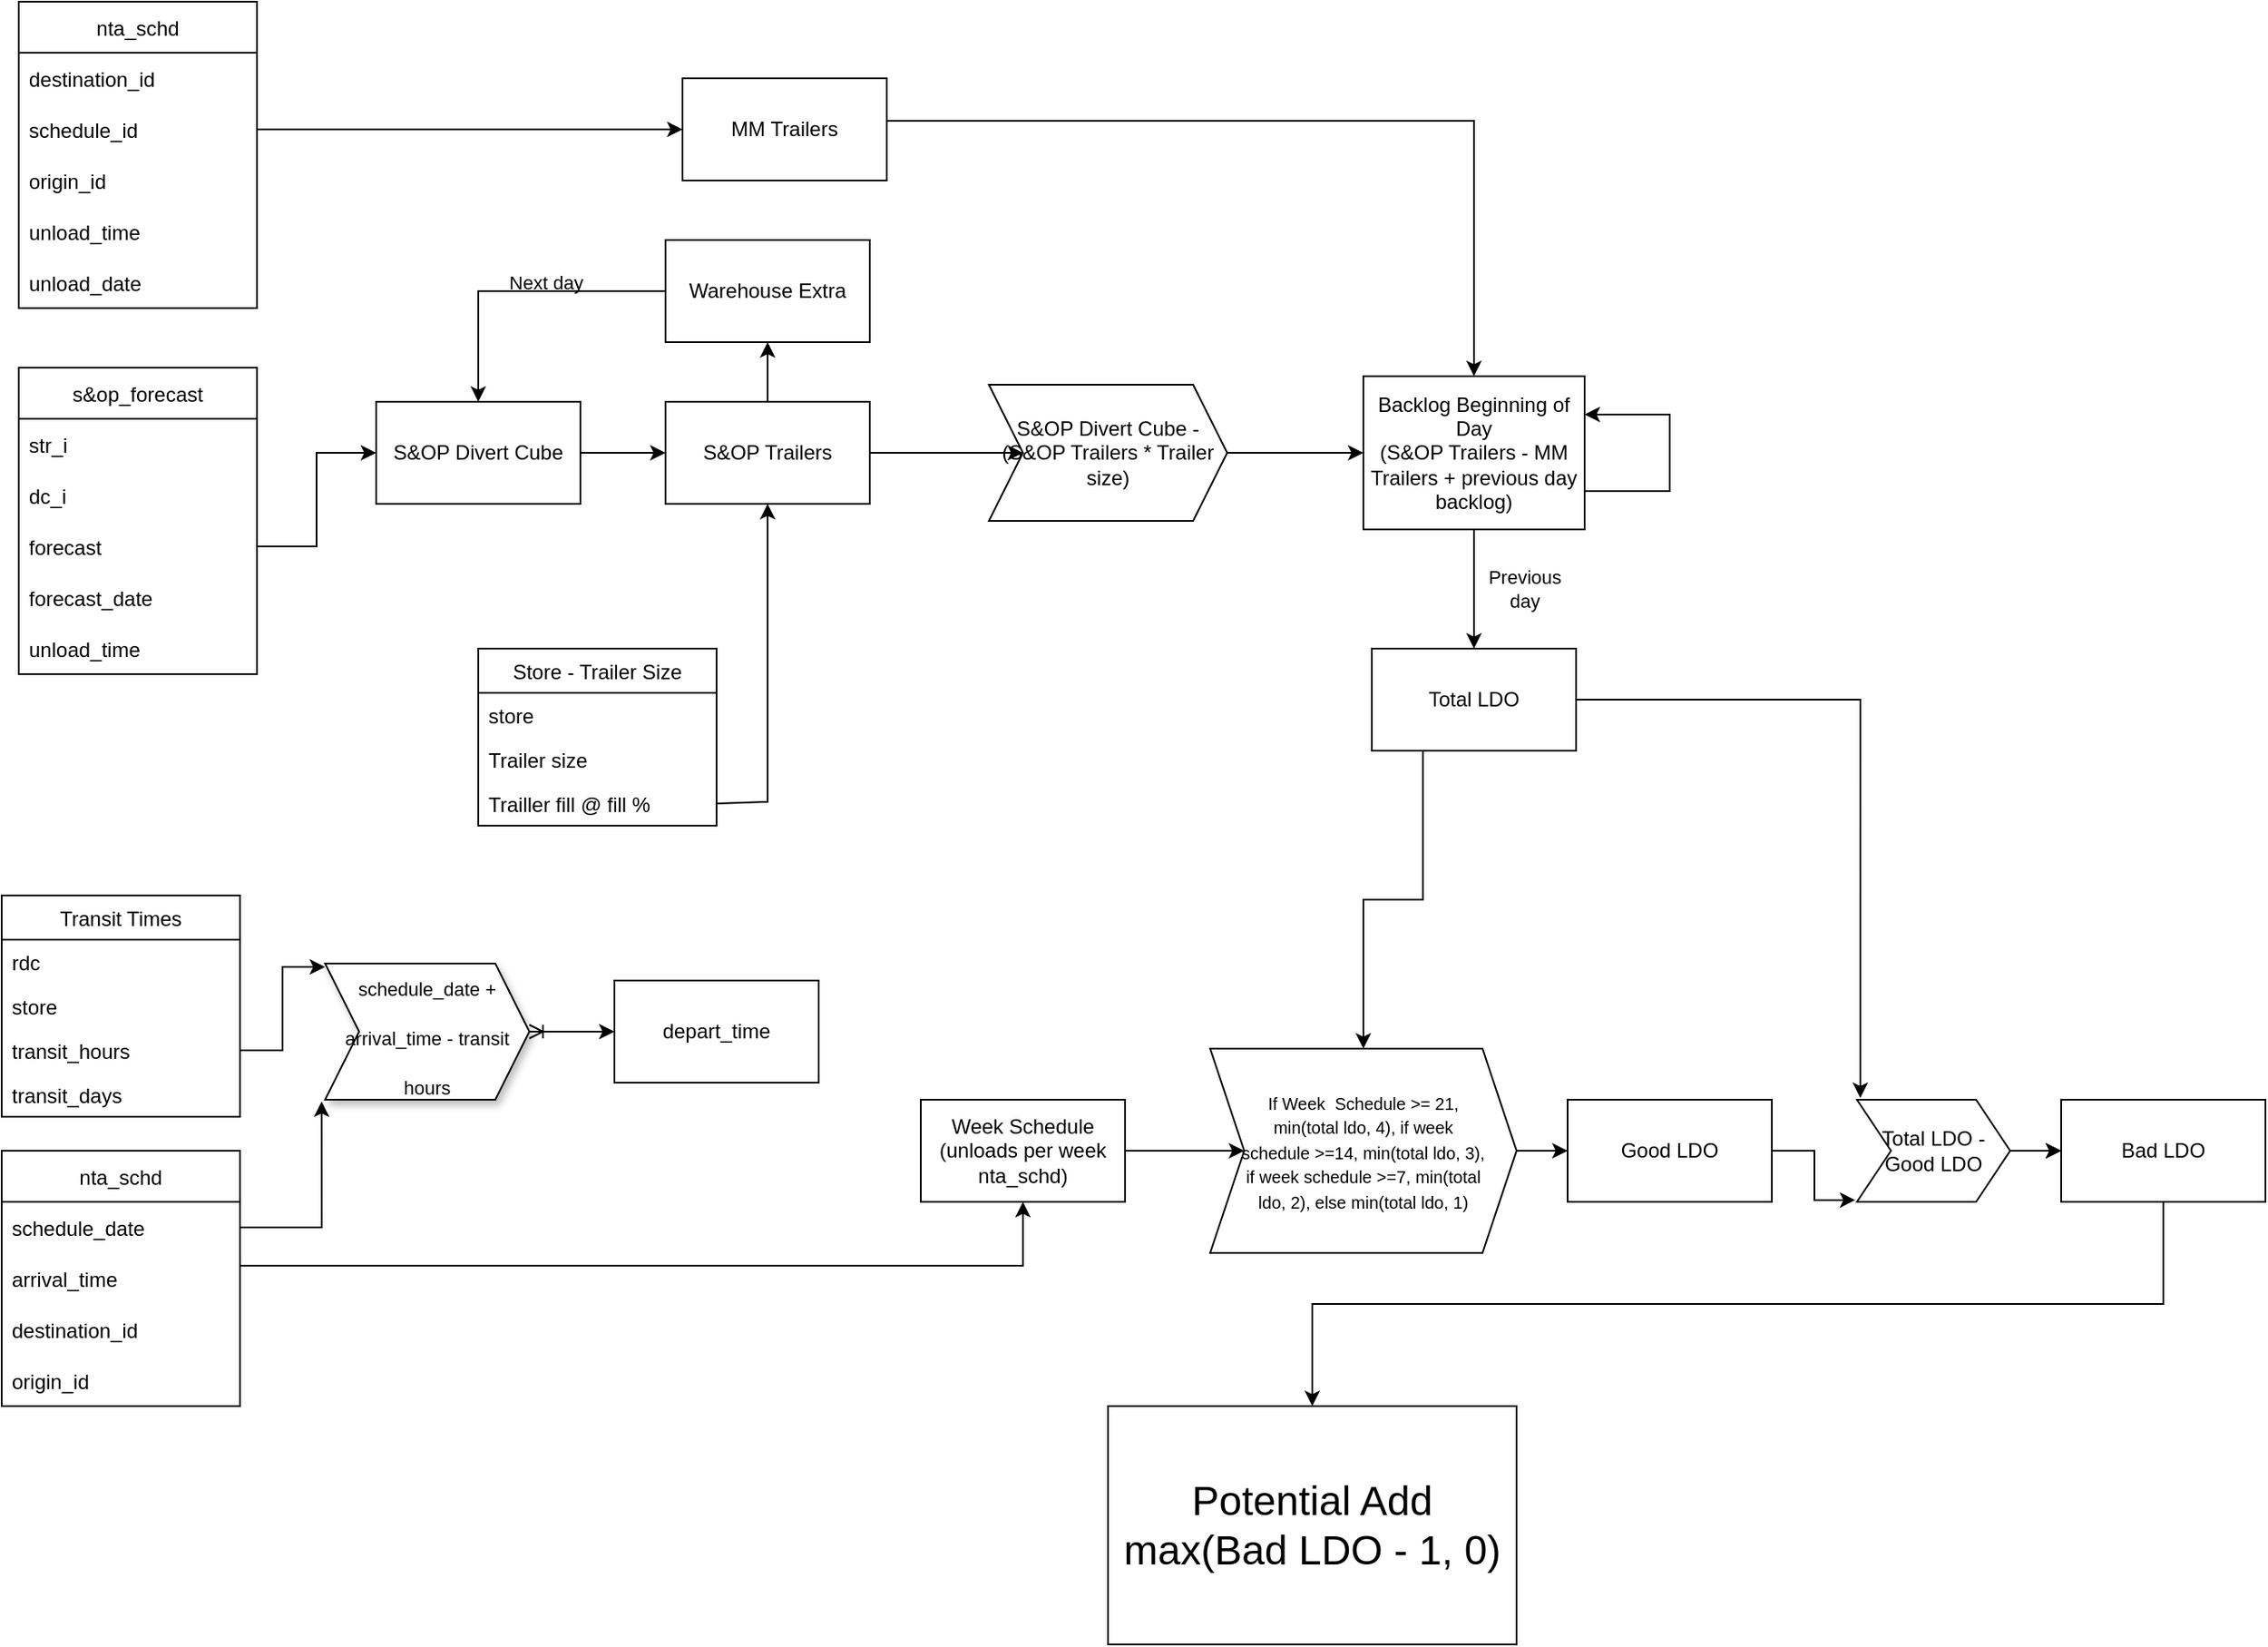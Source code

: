 <mxfile version="16.5.5" type="github">
  <diagram name="Page-1" id="edf60f1a-56cd-e834-aa8a-f176f3a09ee4">
    <mxGraphModel dx="2163" dy="1348" grid="1" gridSize="10" guides="1" tooltips="1" connect="1" arrows="1" fold="1" page="1" pageScale="1" pageWidth="1700" pageHeight="1100" background="none" math="0" shadow="0">
      <root>
        <mxCell id="0" />
        <mxCell id="1" parent="0" />
        <mxCell id="xp_GALmw90U57M7lSrMV-2" value="&lt;font style=&quot;font-size: 24px&quot;&gt;Potential Add&lt;br&gt;max(Bad LDO - 1, 0)&lt;br&gt;&lt;/font&gt;" style="rounded=0;whiteSpace=wrap;html=1;" vertex="1" parent="1">
          <mxGeometry x="820" y="925" width="240" height="140" as="geometry" />
        </mxCell>
        <mxCell id="xp_GALmw90U57M7lSrMV-92" style="edgeStyle=orthogonalEdgeStyle;rounded=0;orthogonalLoop=1;jettySize=auto;html=1;exitX=0.5;exitY=1;exitDx=0;exitDy=0;entryX=0.5;entryY=0;entryDx=0;entryDy=0;fontSize=24;" edge="1" parent="1" source="xp_GALmw90U57M7lSrMV-3" target="xp_GALmw90U57M7lSrMV-2">
          <mxGeometry relative="1" as="geometry" />
        </mxCell>
        <mxCell id="xp_GALmw90U57M7lSrMV-3" value="Bad LDO" style="rounded=0;whiteSpace=wrap;html=1;" vertex="1" parent="1">
          <mxGeometry x="1380" y="745" width="120" height="60" as="geometry" />
        </mxCell>
        <mxCell id="xp_GALmw90U57M7lSrMV-91" style="edgeStyle=orthogonalEdgeStyle;rounded=0;orthogonalLoop=1;jettySize=auto;html=1;exitX=1;exitY=0.5;exitDx=0;exitDy=0;entryX=-0.011;entryY=0.983;entryDx=0;entryDy=0;entryPerimeter=0;fontSize=24;" edge="1" parent="1" source="xp_GALmw90U57M7lSrMV-4" target="xp_GALmw90U57M7lSrMV-87">
          <mxGeometry relative="1" as="geometry">
            <Array as="points">
              <mxPoint x="1235" y="775" />
              <mxPoint x="1235" y="804" />
            </Array>
          </mxGeometry>
        </mxCell>
        <mxCell id="xp_GALmw90U57M7lSrMV-4" value="Good LDO" style="rounded=0;whiteSpace=wrap;html=1;" vertex="1" parent="1">
          <mxGeometry x="1090" y="745" width="120" height="60" as="geometry" />
        </mxCell>
        <mxCell id="xp_GALmw90U57M7lSrMV-83" style="edgeStyle=orthogonalEdgeStyle;rounded=0;orthogonalLoop=1;jettySize=auto;html=1;exitX=0.25;exitY=1;exitDx=0;exitDy=0;entryX=0.5;entryY=0;entryDx=0;entryDy=0;fontSize=10;" edge="1" parent="1" source="xp_GALmw90U57M7lSrMV-5" target="xp_GALmw90U57M7lSrMV-81">
          <mxGeometry relative="1" as="geometry" />
        </mxCell>
        <mxCell id="xp_GALmw90U57M7lSrMV-89" style="edgeStyle=orthogonalEdgeStyle;rounded=0;orthogonalLoop=1;jettySize=auto;html=1;exitX=1;exitY=0.5;exitDx=0;exitDy=0;entryX=0.022;entryY=-0.017;entryDx=0;entryDy=0;entryPerimeter=0;fontSize=10;" edge="1" parent="1" source="xp_GALmw90U57M7lSrMV-5" target="xp_GALmw90U57M7lSrMV-87">
          <mxGeometry relative="1" as="geometry" />
        </mxCell>
        <mxCell id="xp_GALmw90U57M7lSrMV-5" value="Total LDO" style="rounded=0;whiteSpace=wrap;html=1;" vertex="1" parent="1">
          <mxGeometry x="975" y="480" width="120" height="60" as="geometry" />
        </mxCell>
        <mxCell id="xp_GALmw90U57M7lSrMV-122" style="edgeStyle=elbowEdgeStyle;rounded=0;jumpStyle=arc;orthogonalLoop=1;jettySize=auto;elbow=vertical;html=1;exitX=0.5;exitY=1;exitDx=0;exitDy=0;entryX=0.5;entryY=0;entryDx=0;entryDy=0;fontSize=11;startArrow=none;startFill=0;" edge="1" parent="1" source="xp_GALmw90U57M7lSrMV-6" target="xp_GALmw90U57M7lSrMV-5">
          <mxGeometry relative="1" as="geometry" />
        </mxCell>
        <mxCell id="xp_GALmw90U57M7lSrMV-6" value="Backlog Beginning of Day&lt;br&gt;(S&amp;amp;OP Trailers - MM Trailers + previous day backlog)" style="rounded=0;whiteSpace=wrap;html=1;" vertex="1" parent="1">
          <mxGeometry x="970" y="320" width="130" height="90" as="geometry" />
        </mxCell>
        <mxCell id="xp_GALmw90U57M7lSrMV-116" style="edgeStyle=elbowEdgeStyle;rounded=0;jumpStyle=arc;orthogonalLoop=1;jettySize=auto;elbow=vertical;html=1;exitX=0;exitY=0.5;exitDx=0;exitDy=0;entryX=0.5;entryY=0;entryDx=0;entryDy=0;fontSize=11;startArrow=none;startFill=0;" edge="1" parent="1" source="xp_GALmw90U57M7lSrMV-7" target="xp_GALmw90U57M7lSrMV-10">
          <mxGeometry relative="1" as="geometry">
            <Array as="points">
              <mxPoint x="510" y="270" />
            </Array>
          </mxGeometry>
        </mxCell>
        <mxCell id="xp_GALmw90U57M7lSrMV-7" value="Warehouse Extra" style="rounded=0;whiteSpace=wrap;html=1;" vertex="1" parent="1">
          <mxGeometry x="560" y="240" width="120" height="60" as="geometry" />
        </mxCell>
        <mxCell id="xp_GALmw90U57M7lSrMV-114" style="edgeStyle=elbowEdgeStyle;rounded=0;jumpStyle=arc;orthogonalLoop=1;jettySize=auto;elbow=vertical;html=1;exitX=1;exitY=0.5;exitDx=0;exitDy=0;fontSize=11;startArrow=none;startFill=0;" edge="1" parent="1" source="xp_GALmw90U57M7lSrMV-8" target="xp_GALmw90U57M7lSrMV-62">
          <mxGeometry relative="1" as="geometry" />
        </mxCell>
        <mxCell id="xp_GALmw90U57M7lSrMV-115" style="edgeStyle=elbowEdgeStyle;rounded=0;jumpStyle=arc;orthogonalLoop=1;jettySize=auto;elbow=vertical;html=1;exitX=0.5;exitY=0;exitDx=0;exitDy=0;entryX=0.5;entryY=1;entryDx=0;entryDy=0;fontSize=11;startArrow=none;startFill=0;" edge="1" parent="1" source="xp_GALmw90U57M7lSrMV-8" target="xp_GALmw90U57M7lSrMV-7">
          <mxGeometry relative="1" as="geometry" />
        </mxCell>
        <mxCell id="xp_GALmw90U57M7lSrMV-8" value="S&amp;amp;OP Trailers" style="rounded=0;whiteSpace=wrap;html=1;" vertex="1" parent="1">
          <mxGeometry x="560" y="335" width="120" height="60" as="geometry" />
        </mxCell>
        <mxCell id="xp_GALmw90U57M7lSrMV-58" style="edgeStyle=orthogonalEdgeStyle;rounded=0;orthogonalLoop=1;jettySize=auto;html=1;exitX=1;exitY=0.5;exitDx=0;exitDy=0;entryX=0;entryY=0.5;entryDx=0;entryDy=0;" edge="1" parent="1" source="xp_GALmw90U57M7lSrMV-10" target="xp_GALmw90U57M7lSrMV-8">
          <mxGeometry relative="1" as="geometry" />
        </mxCell>
        <mxCell id="xp_GALmw90U57M7lSrMV-10" value="S&amp;amp;OP Divert Cube" style="rounded=0;whiteSpace=wrap;html=1;" vertex="1" parent="1">
          <mxGeometry x="390" y="335" width="120" height="60" as="geometry" />
        </mxCell>
        <mxCell id="xp_GALmw90U57M7lSrMV-118" style="edgeStyle=elbowEdgeStyle;rounded=0;jumpStyle=arc;orthogonalLoop=1;jettySize=auto;elbow=vertical;html=1;exitX=1;exitY=0.5;exitDx=0;exitDy=0;entryX=0.5;entryY=0;entryDx=0;entryDy=0;fontSize=11;startArrow=none;startFill=0;" edge="1" parent="1" source="xp_GALmw90U57M7lSrMV-11" target="xp_GALmw90U57M7lSrMV-6">
          <mxGeometry relative="1" as="geometry">
            <Array as="points">
              <mxPoint x="870" y="170" />
            </Array>
          </mxGeometry>
        </mxCell>
        <mxCell id="xp_GALmw90U57M7lSrMV-11" value="MM Trailers" style="rounded=0;whiteSpace=wrap;html=1;" vertex="1" parent="1">
          <mxGeometry x="570" y="145" width="120" height="60" as="geometry" />
        </mxCell>
        <mxCell id="xp_GALmw90U57M7lSrMV-12" value="nta_schd" style="swimlane;fontStyle=0;childLayout=stackLayout;horizontal=1;startSize=30;horizontalStack=0;resizeParent=1;resizeParentMax=0;resizeLast=0;collapsible=1;marginBottom=0;" vertex="1" parent="1">
          <mxGeometry x="180" y="100" width="140" height="180" as="geometry">
            <mxRectangle x="520" y="30" width="80" height="30" as="alternateBounds" />
          </mxGeometry>
        </mxCell>
        <mxCell id="xp_GALmw90U57M7lSrMV-13" value="destination_id" style="text;strokeColor=none;fillColor=none;align=left;verticalAlign=middle;spacingLeft=4;spacingRight=4;overflow=hidden;points=[[0,0.5],[1,0.5]];portConstraint=eastwest;rotatable=0;" vertex="1" parent="xp_GALmw90U57M7lSrMV-12">
          <mxGeometry y="30" width="140" height="30" as="geometry" />
        </mxCell>
        <mxCell id="xp_GALmw90U57M7lSrMV-15" value="schedule_id" style="text;strokeColor=none;fillColor=none;align=left;verticalAlign=middle;spacingLeft=4;spacingRight=4;overflow=hidden;points=[[0,0.5],[1,0.5]];portConstraint=eastwest;rotatable=0;" vertex="1" parent="xp_GALmw90U57M7lSrMV-12">
          <mxGeometry y="60" width="140" height="30" as="geometry" />
        </mxCell>
        <mxCell id="xp_GALmw90U57M7lSrMV-18" value="origin_id" style="text;strokeColor=none;fillColor=none;align=left;verticalAlign=middle;spacingLeft=4;spacingRight=4;overflow=hidden;points=[[0,0.5],[1,0.5]];portConstraint=eastwest;rotatable=0;" vertex="1" parent="xp_GALmw90U57M7lSrMV-12">
          <mxGeometry y="90" width="140" height="30" as="geometry" />
        </mxCell>
        <mxCell id="xp_GALmw90U57M7lSrMV-27" value="unload_time" style="text;strokeColor=none;fillColor=none;align=left;verticalAlign=middle;spacingLeft=4;spacingRight=4;overflow=hidden;points=[[0,0.5],[1,0.5]];portConstraint=eastwest;rotatable=0;" vertex="1" parent="xp_GALmw90U57M7lSrMV-12">
          <mxGeometry y="120" width="140" height="30" as="geometry" />
        </mxCell>
        <mxCell id="xp_GALmw90U57M7lSrMV-78" value="unload_date" style="text;strokeColor=none;fillColor=none;align=left;verticalAlign=middle;spacingLeft=4;spacingRight=4;overflow=hidden;points=[[0,0.5],[1,0.5]];portConstraint=eastwest;rotatable=0;" vertex="1" parent="xp_GALmw90U57M7lSrMV-12">
          <mxGeometry y="150" width="140" height="30" as="geometry" />
        </mxCell>
        <mxCell id="xp_GALmw90U57M7lSrMV-20" value="Transit Times" style="swimlane;fontStyle=0;childLayout=stackLayout;horizontal=1;startSize=26;fillColor=none;horizontalStack=0;resizeParent=1;resizeParentMax=0;resizeLast=0;collapsible=1;marginBottom=0;" vertex="1" parent="1">
          <mxGeometry x="170" y="625" width="140" height="130" as="geometry" />
        </mxCell>
        <mxCell id="xp_GALmw90U57M7lSrMV-21" value="rdc" style="text;strokeColor=none;fillColor=none;align=left;verticalAlign=top;spacingLeft=4;spacingRight=4;overflow=hidden;rotatable=0;points=[[0,0.5],[1,0.5]];portConstraint=eastwest;" vertex="1" parent="xp_GALmw90U57M7lSrMV-20">
          <mxGeometry y="26" width="140" height="26" as="geometry" />
        </mxCell>
        <mxCell id="xp_GALmw90U57M7lSrMV-22" value="store" style="text;strokeColor=none;fillColor=none;align=left;verticalAlign=top;spacingLeft=4;spacingRight=4;overflow=hidden;rotatable=0;points=[[0,0.5],[1,0.5]];portConstraint=eastwest;" vertex="1" parent="xp_GALmw90U57M7lSrMV-20">
          <mxGeometry y="52" width="140" height="26" as="geometry" />
        </mxCell>
        <mxCell id="xp_GALmw90U57M7lSrMV-23" value="transit_hours&#xa;" style="text;strokeColor=none;fillColor=none;align=left;verticalAlign=top;spacingLeft=4;spacingRight=4;overflow=hidden;rotatable=0;points=[[0,0.5],[1,0.5]];portConstraint=eastwest;" vertex="1" parent="xp_GALmw90U57M7lSrMV-20">
          <mxGeometry y="78" width="140" height="26" as="geometry" />
        </mxCell>
        <mxCell id="xp_GALmw90U57M7lSrMV-24" value="transit_days" style="text;strokeColor=none;fillColor=none;align=left;verticalAlign=top;spacingLeft=4;spacingRight=4;overflow=hidden;rotatable=0;points=[[0,0.5],[1,0.5]];portConstraint=eastwest;" vertex="1" parent="xp_GALmw90U57M7lSrMV-20">
          <mxGeometry y="104" width="140" height="26" as="geometry" />
        </mxCell>
        <mxCell id="xp_GALmw90U57M7lSrMV-25" value="depart_time" style="rounded=0;whiteSpace=wrap;html=1;" vertex="1" parent="1">
          <mxGeometry x="530" y="675" width="120" height="60" as="geometry" />
        </mxCell>
        <mxCell id="xp_GALmw90U57M7lSrMV-30" value="Store - Trailer Size" style="swimlane;fontStyle=0;childLayout=stackLayout;horizontal=1;startSize=26;fillColor=none;horizontalStack=0;resizeParent=1;resizeParentMax=0;resizeLast=0;collapsible=1;marginBottom=0;" vertex="1" parent="1">
          <mxGeometry x="450" y="480" width="140" height="104" as="geometry" />
        </mxCell>
        <mxCell id="xp_GALmw90U57M7lSrMV-31" value="store" style="text;strokeColor=none;fillColor=none;align=left;verticalAlign=top;spacingLeft=4;spacingRight=4;overflow=hidden;rotatable=0;points=[[0,0.5],[1,0.5]];portConstraint=eastwest;" vertex="1" parent="xp_GALmw90U57M7lSrMV-30">
          <mxGeometry y="26" width="140" height="26" as="geometry" />
        </mxCell>
        <mxCell id="xp_GALmw90U57M7lSrMV-32" value="Trailer size" style="text;strokeColor=none;fillColor=none;align=left;verticalAlign=top;spacingLeft=4;spacingRight=4;overflow=hidden;rotatable=0;points=[[0,0.5],[1,0.5]];portConstraint=eastwest;" vertex="1" parent="xp_GALmw90U57M7lSrMV-30">
          <mxGeometry y="52" width="140" height="26" as="geometry" />
        </mxCell>
        <mxCell id="xp_GALmw90U57M7lSrMV-110" value="Trailler fill @ fill %" style="text;strokeColor=none;fillColor=none;align=left;verticalAlign=top;spacingLeft=4;spacingRight=4;overflow=hidden;rotatable=0;points=[[0,0.5],[1,0.5]];portConstraint=eastwest;" vertex="1" parent="xp_GALmw90U57M7lSrMV-30">
          <mxGeometry y="78" width="140" height="26" as="geometry" />
        </mxCell>
        <mxCell id="xp_GALmw90U57M7lSrMV-47" value="s&amp;op_forecast" style="swimlane;fontStyle=0;childLayout=stackLayout;horizontal=1;startSize=30;horizontalStack=0;resizeParent=1;resizeParentMax=0;resizeLast=0;collapsible=1;marginBottom=0;" vertex="1" parent="1">
          <mxGeometry x="180" y="315" width="140" height="180" as="geometry">
            <mxRectangle x="520" y="30" width="80" height="30" as="alternateBounds" />
          </mxGeometry>
        </mxCell>
        <mxCell id="xp_GALmw90U57M7lSrMV-48" value="str_i" style="text;strokeColor=none;fillColor=none;align=left;verticalAlign=middle;spacingLeft=4;spacingRight=4;overflow=hidden;points=[[0,0.5],[1,0.5]];portConstraint=eastwest;rotatable=0;" vertex="1" parent="xp_GALmw90U57M7lSrMV-47">
          <mxGeometry y="30" width="140" height="30" as="geometry" />
        </mxCell>
        <mxCell id="xp_GALmw90U57M7lSrMV-49" value="dc_i" style="text;strokeColor=none;fillColor=none;align=left;verticalAlign=middle;spacingLeft=4;spacingRight=4;overflow=hidden;points=[[0,0.5],[1,0.5]];portConstraint=eastwest;rotatable=0;" vertex="1" parent="xp_GALmw90U57M7lSrMV-47">
          <mxGeometry y="60" width="140" height="30" as="geometry" />
        </mxCell>
        <mxCell id="xp_GALmw90U57M7lSrMV-50" value="forecast" style="text;strokeColor=none;fillColor=none;align=left;verticalAlign=middle;spacingLeft=4;spacingRight=4;overflow=hidden;points=[[0,0.5],[1,0.5]];portConstraint=eastwest;rotatable=0;" vertex="1" parent="xp_GALmw90U57M7lSrMV-47">
          <mxGeometry y="90" width="140" height="30" as="geometry" />
        </mxCell>
        <mxCell id="xp_GALmw90U57M7lSrMV-51" value="forecast_date" style="text;strokeColor=none;fillColor=none;align=left;verticalAlign=middle;spacingLeft=4;spacingRight=4;overflow=hidden;points=[[0,0.5],[1,0.5]];portConstraint=eastwest;rotatable=0;" vertex="1" parent="xp_GALmw90U57M7lSrMV-47">
          <mxGeometry y="120" width="140" height="30" as="geometry" />
        </mxCell>
        <mxCell id="xp_GALmw90U57M7lSrMV-52" value="unload_time" style="text;strokeColor=none;fillColor=none;align=left;verticalAlign=middle;spacingLeft=4;spacingRight=4;overflow=hidden;points=[[0,0.5],[1,0.5]];portConstraint=eastwest;rotatable=0;" vertex="1" parent="xp_GALmw90U57M7lSrMV-47">
          <mxGeometry y="150" width="140" height="30" as="geometry" />
        </mxCell>
        <mxCell id="xp_GALmw90U57M7lSrMV-55" style="edgeStyle=orthogonalEdgeStyle;rounded=0;orthogonalLoop=1;jettySize=auto;html=1;exitX=1;exitY=0.5;exitDx=0;exitDy=0;entryX=0;entryY=0.5;entryDx=0;entryDy=0;" edge="1" parent="1" source="xp_GALmw90U57M7lSrMV-50" target="xp_GALmw90U57M7lSrMV-10">
          <mxGeometry relative="1" as="geometry" />
        </mxCell>
        <mxCell id="xp_GALmw90U57M7lSrMV-56" style="edgeStyle=orthogonalEdgeStyle;rounded=0;orthogonalLoop=1;jettySize=auto;html=1;exitX=1;exitY=0.5;exitDx=0;exitDy=0;entryX=0;entryY=0.5;entryDx=0;entryDy=0;" edge="1" parent="1" source="xp_GALmw90U57M7lSrMV-15" target="xp_GALmw90U57M7lSrMV-11">
          <mxGeometry relative="1" as="geometry" />
        </mxCell>
        <mxCell id="xp_GALmw90U57M7lSrMV-117" style="edgeStyle=elbowEdgeStyle;rounded=0;jumpStyle=arc;orthogonalLoop=1;jettySize=auto;elbow=vertical;html=1;exitX=1;exitY=0.5;exitDx=0;exitDy=0;entryX=0;entryY=0.5;entryDx=0;entryDy=0;fontSize=11;startArrow=none;startFill=0;" edge="1" parent="1" source="xp_GALmw90U57M7lSrMV-62" target="xp_GALmw90U57M7lSrMV-6">
          <mxGeometry relative="1" as="geometry" />
        </mxCell>
        <mxCell id="xp_GALmw90U57M7lSrMV-62" value="S&amp;amp;OP Divert Cube - (S&amp;amp;OP Trailers * Trailer size)" style="shape=step;perimeter=stepPerimeter;whiteSpace=wrap;html=1;fixedSize=1;" vertex="1" parent="1">
          <mxGeometry x="750" y="325" width="140" height="80" as="geometry" />
        </mxCell>
        <mxCell id="xp_GALmw90U57M7lSrMV-123" style="edgeStyle=elbowEdgeStyle;rounded=0;jumpStyle=arc;orthogonalLoop=1;jettySize=auto;elbow=vertical;html=1;exitX=1;exitY=0.5;exitDx=0;exitDy=0;entryX=0;entryY=0.5;entryDx=0;entryDy=0;fontSize=11;startArrow=none;startFill=0;" edge="1" parent="1" source="xp_GALmw90U57M7lSrMV-77" target="xp_GALmw90U57M7lSrMV-81">
          <mxGeometry relative="1" as="geometry" />
        </mxCell>
        <mxCell id="xp_GALmw90U57M7lSrMV-77" value="Week Schedule (unloads per week nta_schd)" style="rounded=0;whiteSpace=wrap;html=1;" vertex="1" parent="1">
          <mxGeometry x="710" y="745" width="120" height="60" as="geometry" />
        </mxCell>
        <mxCell id="xp_GALmw90U57M7lSrMV-85" style="edgeStyle=orthogonalEdgeStyle;rounded=0;orthogonalLoop=1;jettySize=auto;html=1;exitX=1;exitY=0.5;exitDx=0;exitDy=0;fontSize=10;entryX=0;entryY=0.5;entryDx=0;entryDy=0;" edge="1" parent="1" source="xp_GALmw90U57M7lSrMV-81" target="xp_GALmw90U57M7lSrMV-4">
          <mxGeometry relative="1" as="geometry">
            <mxPoint x="1090" y="765" as="targetPoint" />
          </mxGeometry>
        </mxCell>
        <mxCell id="xp_GALmw90U57M7lSrMV-81" value="&lt;table border=&quot;0&quot; cellpadding=&quot;0&quot; cellspacing=&quot;0&quot; width=&quot;145&quot; style=&quot;border-collapse: collapse ; width: 109pt&quot;&gt;&lt;colgroup&gt;&lt;col width=&quot;145&quot; style=&quot;width: 109pt&quot;&gt;&lt;/colgroup&gt;&lt;tbody&gt;&lt;tr style=&quot;height: 16pt&quot;&gt;&lt;td height=&quot;21&quot; width=&quot;145&quot; style=&quot;padding-top: 1px ; padding-right: 1px ; padding-left: 1px ; font-family: &amp;#34;calibri&amp;#34; , sans-serif ; vertical-align: bottom ; border: none ; height: 16pt ; width: 109pt&quot;&gt;&lt;font style=&quot;font-size: 10px&quot;&gt;If Week&amp;nbsp; Schedule &amp;gt;= 21, min(total ldo, 4), if week schedule &amp;gt;=14, min(total ldo, 3), if week schedule &amp;gt;=7, min(total ldo, 2), else min(total ldo, 1)&lt;/font&gt;&lt;/td&gt;&lt;/tr&gt;&lt;/tbody&gt;&lt;/table&gt;" style="shape=step;perimeter=stepPerimeter;whiteSpace=wrap;html=1;fixedSize=1;" vertex="1" parent="1">
          <mxGeometry x="880" y="715" width="180" height="120" as="geometry" />
        </mxCell>
        <mxCell id="xp_GALmw90U57M7lSrMV-90" style="edgeStyle=orthogonalEdgeStyle;rounded=0;orthogonalLoop=1;jettySize=auto;html=1;exitX=1;exitY=0.5;exitDx=0;exitDy=0;entryX=0;entryY=0.5;entryDx=0;entryDy=0;fontSize=10;" edge="1" parent="1" source="xp_GALmw90U57M7lSrMV-87" target="xp_GALmw90U57M7lSrMV-3">
          <mxGeometry relative="1" as="geometry" />
        </mxCell>
        <mxCell id="xp_GALmw90U57M7lSrMV-111" value="" style="edgeStyle=orthogonalEdgeStyle;rounded=0;orthogonalLoop=1;jettySize=auto;html=1;fontSize=11;" edge="1" parent="1" source="xp_GALmw90U57M7lSrMV-87" target="xp_GALmw90U57M7lSrMV-3">
          <mxGeometry relative="1" as="geometry" />
        </mxCell>
        <mxCell id="xp_GALmw90U57M7lSrMV-87" value="Total LDO - Good LDO" style="shape=step;perimeter=stepPerimeter;whiteSpace=wrap;html=1;fixedSize=1;" vertex="1" parent="1">
          <mxGeometry x="1260" y="745" width="90" height="60" as="geometry" />
        </mxCell>
        <mxCell id="xp_GALmw90U57M7lSrMV-94" value="nta_schd" style="swimlane;fontStyle=0;childLayout=stackLayout;horizontal=1;startSize=30;horizontalStack=0;resizeParent=1;resizeParentMax=0;resizeLast=0;collapsible=1;marginBottom=0;" vertex="1" parent="1">
          <mxGeometry x="170" y="775" width="140" height="150" as="geometry">
            <mxRectangle x="520" y="30" width="80" height="30" as="alternateBounds" />
          </mxGeometry>
        </mxCell>
        <mxCell id="xp_GALmw90U57M7lSrMV-95" value="schedule_date" style="text;strokeColor=none;fillColor=none;align=left;verticalAlign=middle;spacingLeft=4;spacingRight=4;overflow=hidden;points=[[0,0.5],[1,0.5]];portConstraint=eastwest;rotatable=0;" vertex="1" parent="xp_GALmw90U57M7lSrMV-94">
          <mxGeometry y="30" width="140" height="30" as="geometry" />
        </mxCell>
        <mxCell id="xp_GALmw90U57M7lSrMV-96" value="arrival_time" style="text;strokeColor=none;fillColor=none;align=left;verticalAlign=middle;spacingLeft=4;spacingRight=4;overflow=hidden;points=[[0,0.5],[1,0.5]];portConstraint=eastwest;rotatable=0;" vertex="1" parent="xp_GALmw90U57M7lSrMV-94">
          <mxGeometry y="60" width="140" height="30" as="geometry" />
        </mxCell>
        <mxCell id="xp_GALmw90U57M7lSrMV-97" value="destination_id" style="text;strokeColor=none;fillColor=none;align=left;verticalAlign=middle;spacingLeft=4;spacingRight=4;overflow=hidden;points=[[0,0.5],[1,0.5]];portConstraint=eastwest;rotatable=0;" vertex="1" parent="xp_GALmw90U57M7lSrMV-94">
          <mxGeometry y="90" width="140" height="30" as="geometry" />
        </mxCell>
        <mxCell id="xp_GALmw90U57M7lSrMV-98" value="origin_id" style="text;strokeColor=none;fillColor=none;align=left;verticalAlign=middle;spacingLeft=4;spacingRight=4;overflow=hidden;points=[[0,0.5],[1,0.5]];portConstraint=eastwest;rotatable=0;" vertex="1" parent="xp_GALmw90U57M7lSrMV-94">
          <mxGeometry y="120" width="140" height="30" as="geometry" />
        </mxCell>
        <mxCell id="xp_GALmw90U57M7lSrMV-112" style="edgeStyle=elbowEdgeStyle;rounded=0;jumpStyle=arc;orthogonalLoop=1;jettySize=auto;elbow=vertical;html=1;exitX=1;exitY=0.5;exitDx=0;exitDy=0;entryX=0;entryY=0.5;entryDx=0;entryDy=0;fontSize=11;startArrow=ERoneToMany;startFill=0;" edge="1" parent="1" source="xp_GALmw90U57M7lSrMV-101" target="xp_GALmw90U57M7lSrMV-25">
          <mxGeometry relative="1" as="geometry" />
        </mxCell>
        <mxCell id="xp_GALmw90U57M7lSrMV-101" value="&lt;span style=&quot;font-size: 11px&quot;&gt;schedule_date + arrival_time - transit hours&lt;/span&gt;" style="shape=step;perimeter=stepPerimeter;whiteSpace=wrap;html=1;fixedSize=1;shadow=1;fontSize=24;" vertex="1" parent="1">
          <mxGeometry x="360" y="665" width="120" height="80" as="geometry" />
        </mxCell>
        <mxCell id="xp_GALmw90U57M7lSrMV-102" style="edgeStyle=orthogonalEdgeStyle;rounded=0;orthogonalLoop=1;jettySize=auto;html=1;exitX=1;exitY=0.5;exitDx=0;exitDy=0;entryX=0;entryY=0.025;entryDx=0;entryDy=0;entryPerimeter=0;fontSize=11;" edge="1" parent="1" source="xp_GALmw90U57M7lSrMV-23" target="xp_GALmw90U57M7lSrMV-101">
          <mxGeometry relative="1" as="geometry" />
        </mxCell>
        <mxCell id="xp_GALmw90U57M7lSrMV-103" style="edgeStyle=orthogonalEdgeStyle;rounded=0;orthogonalLoop=1;jettySize=auto;html=1;exitX=1;exitY=0.5;exitDx=0;exitDy=0;entryX=-0.017;entryY=1.013;entryDx=0;entryDy=0;entryPerimeter=0;fontSize=11;" edge="1" parent="1" source="xp_GALmw90U57M7lSrMV-95" target="xp_GALmw90U57M7lSrMV-101">
          <mxGeometry relative="1" as="geometry" />
        </mxCell>
        <mxCell id="xp_GALmw90U57M7lSrMV-113" style="edgeStyle=elbowEdgeStyle;rounded=0;jumpStyle=arc;orthogonalLoop=1;jettySize=auto;elbow=vertical;html=1;exitX=1;exitY=0.5;exitDx=0;exitDy=0;entryX=0.5;entryY=1;entryDx=0;entryDy=0;fontSize=11;startArrow=none;startFill=0;" edge="1" parent="1" source="xp_GALmw90U57M7lSrMV-110" target="xp_GALmw90U57M7lSrMV-8">
          <mxGeometry relative="1" as="geometry">
            <Array as="points">
              <mxPoint x="620" y="570" />
            </Array>
          </mxGeometry>
        </mxCell>
        <mxCell id="xp_GALmw90U57M7lSrMV-121" style="edgeStyle=elbowEdgeStyle;rounded=0;jumpStyle=arc;orthogonalLoop=1;jettySize=auto;elbow=vertical;html=1;exitX=1;exitY=0.75;exitDx=0;exitDy=0;entryX=1;entryY=0.25;entryDx=0;entryDy=0;fontSize=11;startArrow=none;startFill=0;" edge="1" parent="1" source="xp_GALmw90U57M7lSrMV-6" target="xp_GALmw90U57M7lSrMV-6">
          <mxGeometry relative="1" as="geometry">
            <Array as="points">
              <mxPoint x="1150" y="365" />
              <mxPoint x="1120" y="370" />
            </Array>
          </mxGeometry>
        </mxCell>
        <mxCell id="xp_GALmw90U57M7lSrMV-124" style="edgeStyle=elbowEdgeStyle;rounded=0;jumpStyle=arc;orthogonalLoop=1;jettySize=auto;elbow=vertical;html=1;exitX=1;exitY=0.5;exitDx=0;exitDy=0;entryX=0.5;entryY=1;entryDx=0;entryDy=0;fontSize=11;startArrow=none;startFill=0;" edge="1" parent="1" source="xp_GALmw90U57M7lSrMV-97" target="xp_GALmw90U57M7lSrMV-77">
          <mxGeometry relative="1" as="geometry">
            <Array as="points" />
          </mxGeometry>
        </mxCell>
        <mxCell id="xp_GALmw90U57M7lSrMV-125" value="Next day" style="text;html=1;strokeColor=none;fillColor=none;align=center;verticalAlign=middle;whiteSpace=wrap;rounded=0;shadow=1;fontSize=11;" vertex="1" parent="1">
          <mxGeometry x="460" y="250" width="60" height="30" as="geometry" />
        </mxCell>
        <mxCell id="xp_GALmw90U57M7lSrMV-126" value="Previous day" style="text;html=1;strokeColor=none;fillColor=none;align=center;verticalAlign=middle;whiteSpace=wrap;rounded=0;shadow=1;fontSize=11;" vertex="1" parent="1">
          <mxGeometry x="1035" y="430" width="60" height="30" as="geometry" />
        </mxCell>
      </root>
    </mxGraphModel>
  </diagram>
</mxfile>
